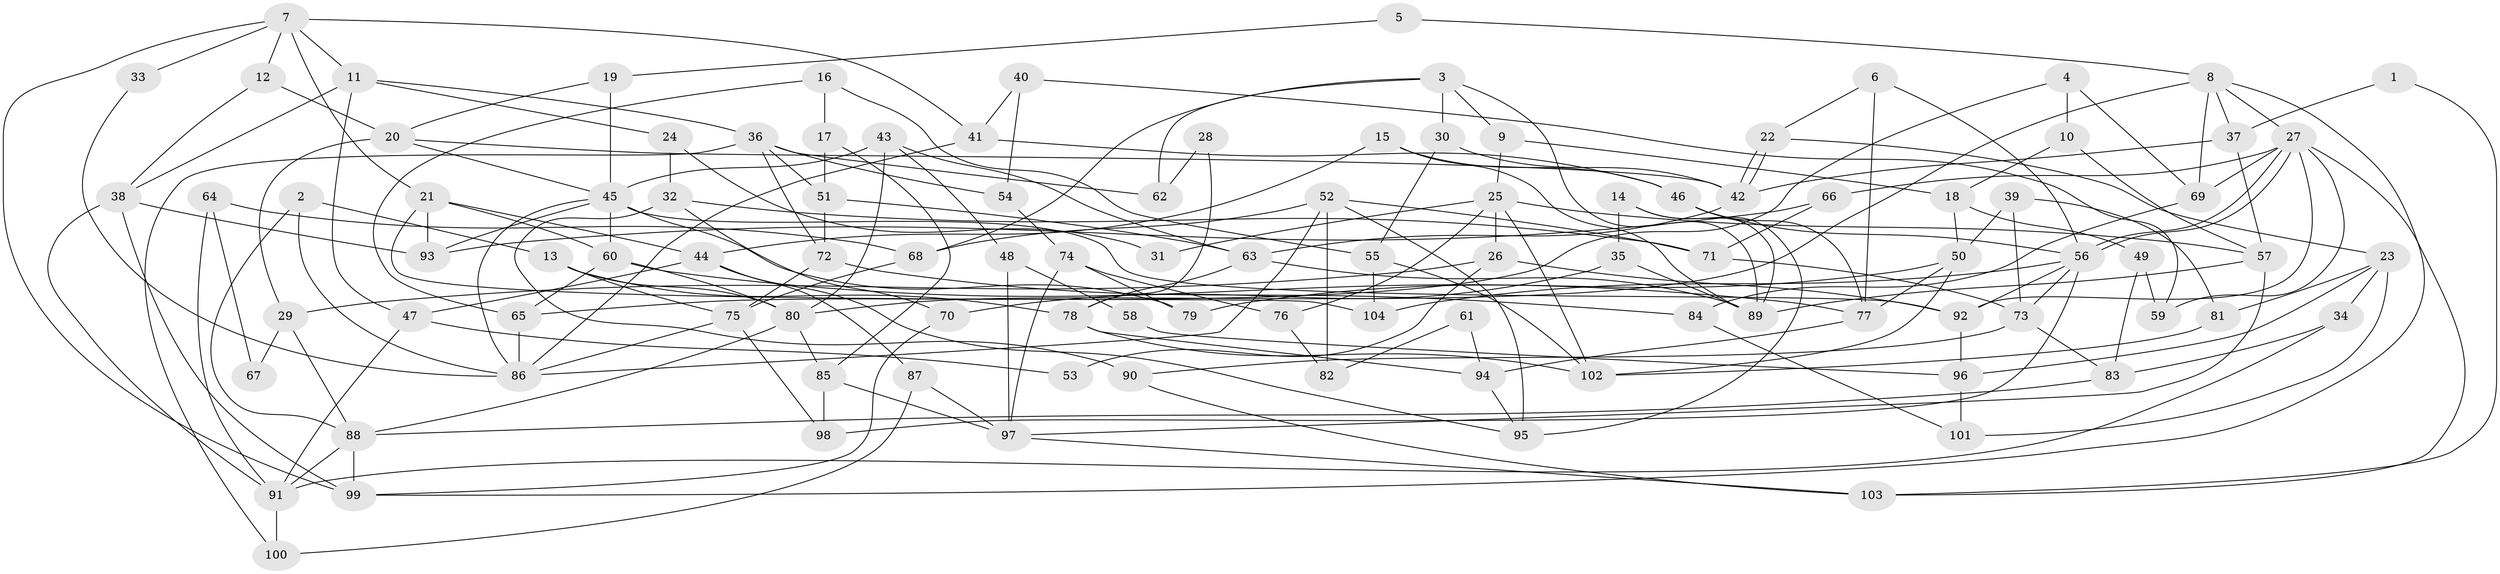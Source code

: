 // coarse degree distribution, {4: 0.15384615384615385, 3: 0.27692307692307694, 6: 0.12307692307692308, 9: 0.015384615384615385, 7: 0.1076923076923077, 5: 0.18461538461538463, 8: 0.07692307692307693, 10: 0.03076923076923077, 2: 0.03076923076923077}
// Generated by graph-tools (version 1.1) at 2025/24/03/03/25 07:24:02]
// undirected, 104 vertices, 208 edges
graph export_dot {
graph [start="1"]
  node [color=gray90,style=filled];
  1;
  2;
  3;
  4;
  5;
  6;
  7;
  8;
  9;
  10;
  11;
  12;
  13;
  14;
  15;
  16;
  17;
  18;
  19;
  20;
  21;
  22;
  23;
  24;
  25;
  26;
  27;
  28;
  29;
  30;
  31;
  32;
  33;
  34;
  35;
  36;
  37;
  38;
  39;
  40;
  41;
  42;
  43;
  44;
  45;
  46;
  47;
  48;
  49;
  50;
  51;
  52;
  53;
  54;
  55;
  56;
  57;
  58;
  59;
  60;
  61;
  62;
  63;
  64;
  65;
  66;
  67;
  68;
  69;
  70;
  71;
  72;
  73;
  74;
  75;
  76;
  77;
  78;
  79;
  80;
  81;
  82;
  83;
  84;
  85;
  86;
  87;
  88;
  89;
  90;
  91;
  92;
  93;
  94;
  95;
  96;
  97;
  98;
  99;
  100;
  101;
  102;
  103;
  104;
  1 -- 103;
  1 -- 37;
  2 -- 13;
  2 -- 88;
  2 -- 86;
  3 -- 9;
  3 -- 68;
  3 -- 30;
  3 -- 62;
  3 -- 89;
  4 -- 65;
  4 -- 69;
  4 -- 10;
  5 -- 8;
  5 -- 19;
  6 -- 56;
  6 -- 77;
  6 -- 22;
  7 -- 21;
  7 -- 41;
  7 -- 11;
  7 -- 12;
  7 -- 33;
  7 -- 99;
  8 -- 99;
  8 -- 80;
  8 -- 27;
  8 -- 37;
  8 -- 69;
  9 -- 18;
  9 -- 25;
  10 -- 57;
  10 -- 18;
  11 -- 38;
  11 -- 24;
  11 -- 36;
  11 -- 47;
  12 -- 20;
  12 -- 38;
  13 -- 75;
  13 -- 80;
  13 -- 78;
  14 -- 95;
  14 -- 89;
  14 -- 35;
  15 -- 89;
  15 -- 44;
  15 -- 46;
  16 -- 55;
  16 -- 17;
  16 -- 65;
  17 -- 51;
  17 -- 85;
  18 -- 50;
  18 -- 49;
  19 -- 45;
  19 -- 20;
  20 -- 45;
  20 -- 42;
  20 -- 29;
  21 -- 60;
  21 -- 44;
  21 -- 93;
  21 -- 104;
  22 -- 42;
  22 -- 42;
  22 -- 23;
  23 -- 96;
  23 -- 34;
  23 -- 81;
  23 -- 101;
  24 -- 32;
  24 -- 31;
  25 -- 26;
  25 -- 57;
  25 -- 31;
  25 -- 76;
  25 -- 102;
  26 -- 92;
  26 -- 29;
  26 -- 53;
  27 -- 56;
  27 -- 56;
  27 -- 59;
  27 -- 66;
  27 -- 69;
  27 -- 92;
  27 -- 103;
  28 -- 62;
  28 -- 78;
  29 -- 88;
  29 -- 67;
  30 -- 55;
  30 -- 42;
  32 -- 70;
  32 -- 71;
  32 -- 90;
  33 -- 86;
  34 -- 83;
  34 -- 91;
  35 -- 89;
  35 -- 70;
  36 -- 54;
  36 -- 51;
  36 -- 62;
  36 -- 72;
  36 -- 100;
  37 -- 42;
  37 -- 57;
  38 -- 93;
  38 -- 91;
  38 -- 99;
  39 -- 81;
  39 -- 73;
  39 -- 50;
  40 -- 41;
  40 -- 59;
  40 -- 54;
  41 -- 86;
  41 -- 46;
  42 -- 63;
  43 -- 63;
  43 -- 45;
  43 -- 48;
  43 -- 80;
  44 -- 87;
  44 -- 47;
  44 -- 95;
  45 -- 86;
  45 -- 92;
  45 -- 60;
  45 -- 79;
  45 -- 93;
  46 -- 77;
  46 -- 56;
  47 -- 91;
  47 -- 53;
  48 -- 97;
  48 -- 58;
  49 -- 83;
  49 -- 59;
  50 -- 102;
  50 -- 77;
  50 -- 79;
  51 -- 63;
  51 -- 72;
  52 -- 71;
  52 -- 86;
  52 -- 68;
  52 -- 82;
  52 -- 95;
  54 -- 74;
  55 -- 104;
  55 -- 102;
  56 -- 73;
  56 -- 92;
  56 -- 98;
  56 -- 104;
  57 -- 89;
  57 -- 97;
  58 -- 96;
  60 -- 80;
  60 -- 65;
  60 -- 77;
  61 -- 82;
  61 -- 94;
  63 -- 78;
  63 -- 89;
  64 -- 91;
  64 -- 68;
  64 -- 67;
  65 -- 86;
  66 -- 93;
  66 -- 71;
  68 -- 75;
  69 -- 84;
  70 -- 99;
  71 -- 73;
  72 -- 75;
  72 -- 84;
  73 -- 90;
  73 -- 83;
  74 -- 97;
  74 -- 79;
  74 -- 76;
  75 -- 86;
  75 -- 98;
  76 -- 82;
  77 -- 94;
  78 -- 94;
  78 -- 102;
  80 -- 88;
  80 -- 85;
  81 -- 102;
  83 -- 88;
  84 -- 101;
  85 -- 98;
  85 -- 97;
  87 -- 97;
  87 -- 100;
  88 -- 99;
  88 -- 91;
  90 -- 103;
  91 -- 100;
  92 -- 96;
  94 -- 95;
  96 -- 101;
  97 -- 103;
}
